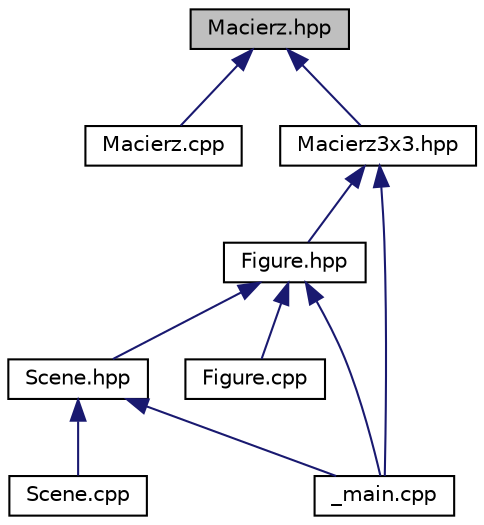 digraph "Macierz.hpp"
{
 // LATEX_PDF_SIZE
  edge [fontname="Helvetica",fontsize="10",labelfontname="Helvetica",labelfontsize="10"];
  node [fontname="Helvetica",fontsize="10",shape=record];
  Node1 [label="Macierz.hpp",height=0.2,width=0.4,color="black", fillcolor="grey75", style="filled", fontcolor="black",tooltip="Definicja klasy MacierzRot."];
  Node1 -> Node2 [dir="back",color="midnightblue",fontsize="10",style="solid",fontname="Helvetica"];
  Node2 [label="Macierz.cpp",height=0.2,width=0.4,color="black", fillcolor="white", style="filled",URL="$_macierz_8cpp.html",tooltip="Definicje szablonów klasy MacierzRot."];
  Node1 -> Node3 [dir="back",color="midnightblue",fontsize="10",style="solid",fontname="Helvetica"];
  Node3 [label="Macierz3x3.hpp",height=0.2,width=0.4,color="black", fillcolor="white", style="filled",URL="$_macierz3x3_8hpp.html",tooltip="Definicja klasy Macierz3x3."];
  Node3 -> Node4 [dir="back",color="midnightblue",fontsize="10",style="solid",fontname="Helvetica"];
  Node4 [label="Figure.hpp",height=0.2,width=0.4,color="black", fillcolor="white", style="filled",URL="$_figure_8hpp.html",tooltip="Definicja klasy Figure."];
  Node4 -> Node5 [dir="back",color="midnightblue",fontsize="10",style="solid",fontname="Helvetica"];
  Node5 [label="Scene.hpp",height=0.2,width=0.4,color="black", fillcolor="white", style="filled",URL="$_scene_8hpp.html",tooltip="Definicja klasy Scene."];
  Node5 -> Node6 [dir="back",color="midnightblue",fontsize="10",style="solid",fontname="Helvetica"];
  Node6 [label="_main.cpp",height=0.2,width=0.4,color="black", fillcolor="white", style="filled",URL="$__main_8cpp.html",tooltip="Funkcja main i główna funckjonalność programu."];
  Node5 -> Node7 [dir="back",color="midnightblue",fontsize="10",style="solid",fontname="Helvetica"];
  Node7 [label="Scene.cpp",height=0.2,width=0.4,color="black", fillcolor="white", style="filled",URL="$_scene_8cpp.html",tooltip="Definicje funkcji składowych klasy Scene."];
  Node4 -> Node6 [dir="back",color="midnightblue",fontsize="10",style="solid",fontname="Helvetica"];
  Node4 -> Node8 [dir="back",color="midnightblue",fontsize="10",style="solid",fontname="Helvetica"];
  Node8 [label="Figure.cpp",height=0.2,width=0.4,color="black", fillcolor="white", style="filled",URL="$_figure_8cpp.html",tooltip="Definicje funkcji składowych klasy Figure."];
  Node3 -> Node6 [dir="back",color="midnightblue",fontsize="10",style="solid",fontname="Helvetica"];
}
